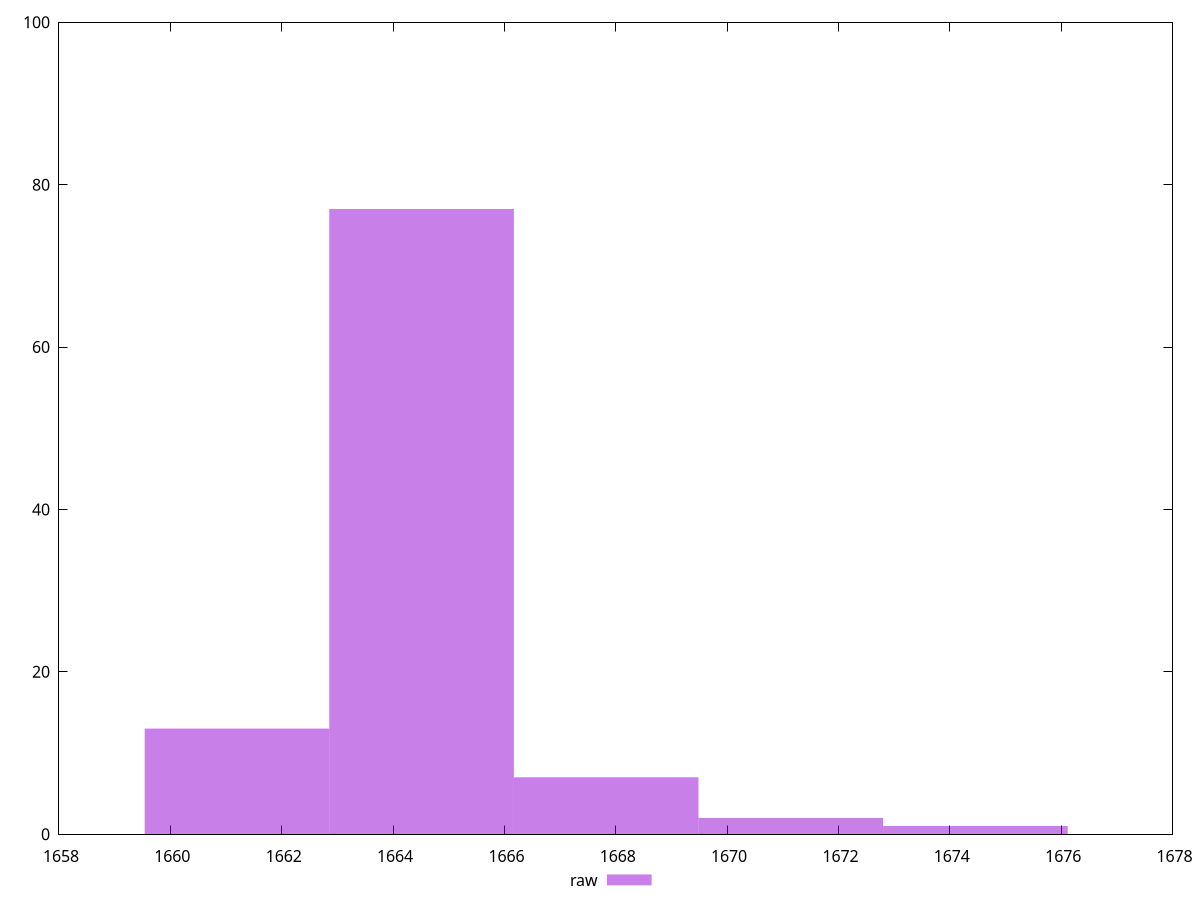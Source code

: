 reset
set terminal svg size 640, 490 enhanced background rgb 'white'
set output "report_00007_2020-12-11T15:55:29.892Z/metrics/samples/pages+cached+noexternal+nofonts+nosvg+noimg+nocss/raw/histogram.svg"

$raw <<EOF
1664.5125932906492 77
1667.8283554286784 7
1661.19683115262 13
1671.1441175667076 2
1674.4598797047367 1
EOF

set key outside below
set boxwidth 3.3157621380291817
set yrange [0:100]
set style fill transparent solid 0.5 noborder

plot \
  $raw title "raw" with boxes, \


reset